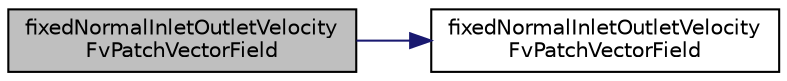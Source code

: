 digraph "fixedNormalInletOutletVelocityFvPatchVectorField"
{
  bgcolor="transparent";
  edge [fontname="Helvetica",fontsize="10",labelfontname="Helvetica",labelfontsize="10"];
  node [fontname="Helvetica",fontsize="10",shape=record];
  rankdir="LR";
  Node1 [label="fixedNormalInletOutletVelocity\lFvPatchVectorField",height=0.2,width=0.4,color="black", fillcolor="grey75", style="filled", fontcolor="black"];
  Node1 -> Node2 [color="midnightblue",fontsize="10",style="solid",fontname="Helvetica"];
  Node2 [label="fixedNormalInletOutletVelocity\lFvPatchVectorField",height=0.2,width=0.4,color="black",URL="$a00840.html#a0d60d4bf9a447f3a09e8acd51d2878f1",tooltip="Construct from patch and internal field. "];
}
